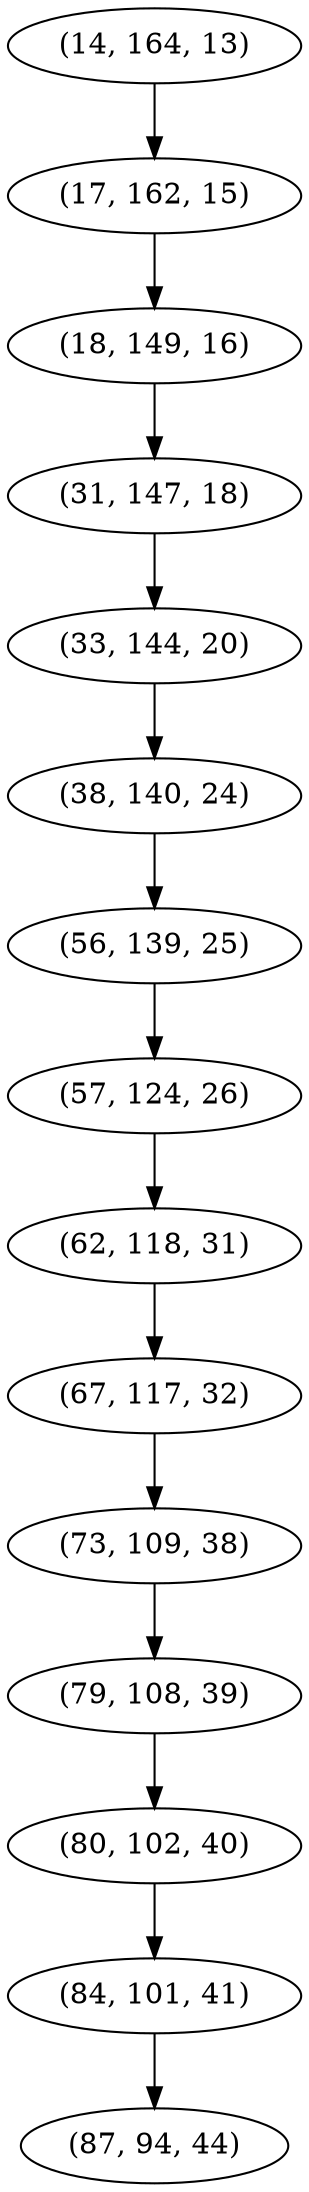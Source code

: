 digraph tree {
    "(14, 164, 13)";
    "(17, 162, 15)";
    "(18, 149, 16)";
    "(31, 147, 18)";
    "(33, 144, 20)";
    "(38, 140, 24)";
    "(56, 139, 25)";
    "(57, 124, 26)";
    "(62, 118, 31)";
    "(67, 117, 32)";
    "(73, 109, 38)";
    "(79, 108, 39)";
    "(80, 102, 40)";
    "(84, 101, 41)";
    "(87, 94, 44)";
    "(14, 164, 13)" -> "(17, 162, 15)";
    "(17, 162, 15)" -> "(18, 149, 16)";
    "(18, 149, 16)" -> "(31, 147, 18)";
    "(31, 147, 18)" -> "(33, 144, 20)";
    "(33, 144, 20)" -> "(38, 140, 24)";
    "(38, 140, 24)" -> "(56, 139, 25)";
    "(56, 139, 25)" -> "(57, 124, 26)";
    "(57, 124, 26)" -> "(62, 118, 31)";
    "(62, 118, 31)" -> "(67, 117, 32)";
    "(67, 117, 32)" -> "(73, 109, 38)";
    "(73, 109, 38)" -> "(79, 108, 39)";
    "(79, 108, 39)" -> "(80, 102, 40)";
    "(80, 102, 40)" -> "(84, 101, 41)";
    "(84, 101, 41)" -> "(87, 94, 44)";
}
